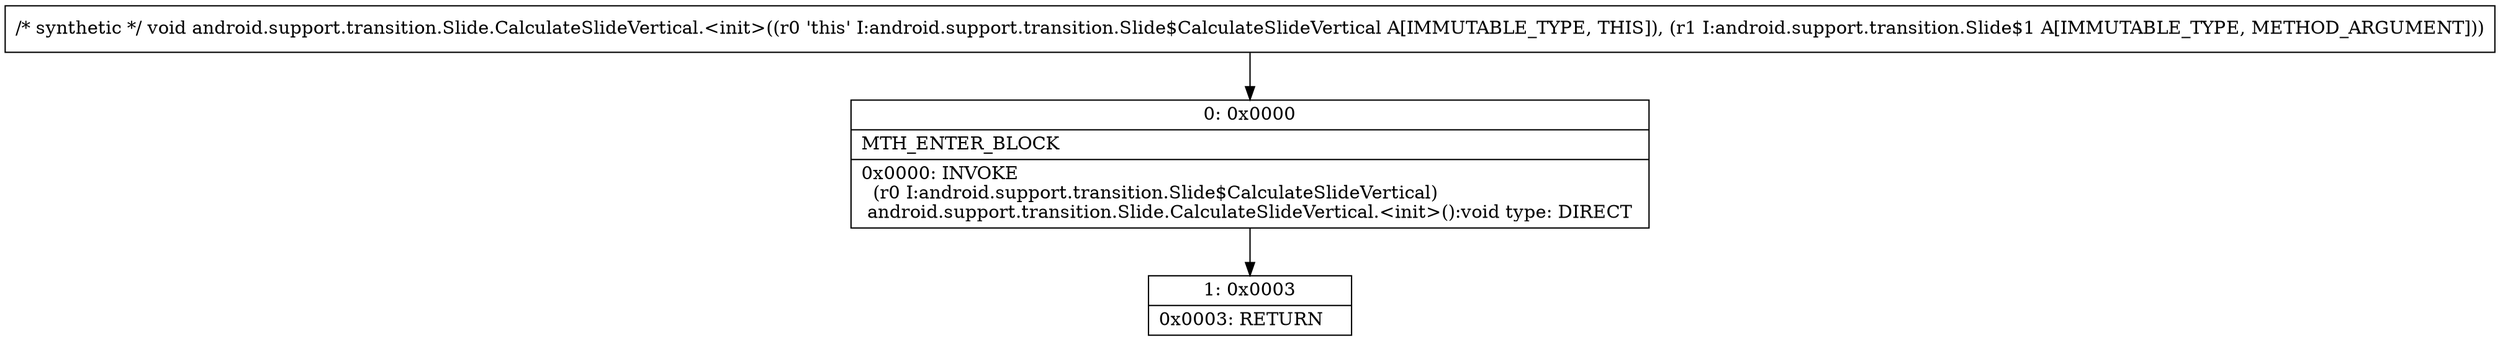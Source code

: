 digraph "CFG forandroid.support.transition.Slide.CalculateSlideVertical.\<init\>(Landroid\/support\/transition\/Slide$1;)V" {
Node_0 [shape=record,label="{0\:\ 0x0000|MTH_ENTER_BLOCK\l|0x0000: INVOKE  \l  (r0 I:android.support.transition.Slide$CalculateSlideVertical)\l android.support.transition.Slide.CalculateSlideVertical.\<init\>():void type: DIRECT \l}"];
Node_1 [shape=record,label="{1\:\ 0x0003|0x0003: RETURN   \l}"];
MethodNode[shape=record,label="{\/* synthetic *\/ void android.support.transition.Slide.CalculateSlideVertical.\<init\>((r0 'this' I:android.support.transition.Slide$CalculateSlideVertical A[IMMUTABLE_TYPE, THIS]), (r1 I:android.support.transition.Slide$1 A[IMMUTABLE_TYPE, METHOD_ARGUMENT])) }"];
MethodNode -> Node_0;
Node_0 -> Node_1;
}

